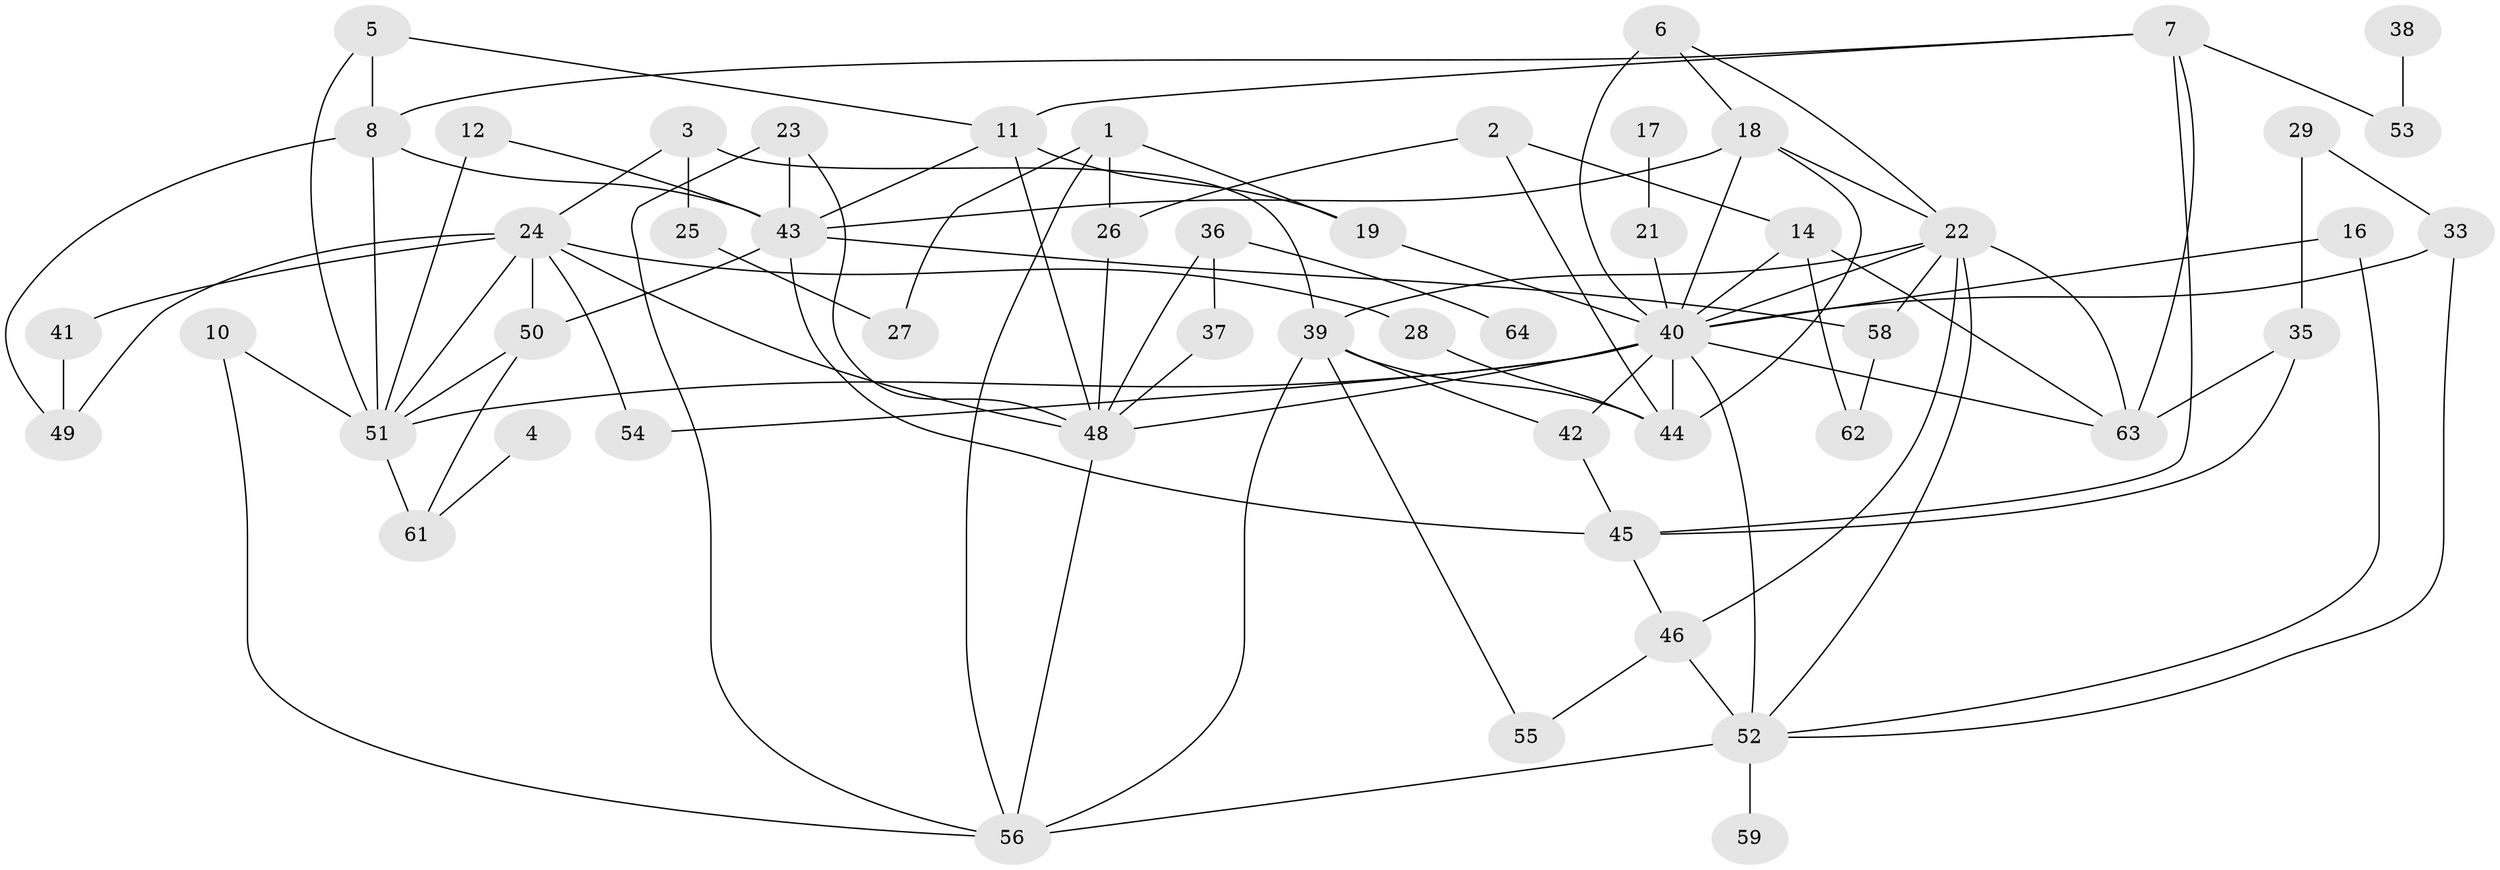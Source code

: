 // original degree distribution, {4: 0.14615384615384616, 1: 0.19230769230769232, 3: 0.23076923076923078, 2: 0.23846153846153847, 0: 0.08461538461538462, 5: 0.038461538461538464, 6: 0.038461538461538464, 7: 0.03076923076923077}
// Generated by graph-tools (version 1.1) at 2025/33/03/09/25 02:33:24]
// undirected, 53 vertices, 100 edges
graph export_dot {
graph [start="1"]
  node [color=gray90,style=filled];
  1;
  2;
  3;
  4;
  5;
  6;
  7;
  8;
  10;
  11;
  12;
  14;
  16;
  17;
  18;
  19;
  21;
  22;
  23;
  24;
  25;
  26;
  27;
  28;
  29;
  33;
  35;
  36;
  37;
  38;
  39;
  40;
  41;
  42;
  43;
  44;
  45;
  46;
  48;
  49;
  50;
  51;
  52;
  53;
  54;
  55;
  56;
  58;
  59;
  61;
  62;
  63;
  64;
  1 -- 19 [weight=1.0];
  1 -- 26 [weight=1.0];
  1 -- 27 [weight=1.0];
  1 -- 56 [weight=1.0];
  2 -- 14 [weight=1.0];
  2 -- 26 [weight=1.0];
  2 -- 44 [weight=1.0];
  3 -- 24 [weight=1.0];
  3 -- 25 [weight=1.0];
  3 -- 39 [weight=1.0];
  4 -- 61 [weight=1.0];
  5 -- 8 [weight=1.0];
  5 -- 11 [weight=1.0];
  5 -- 51 [weight=1.0];
  6 -- 18 [weight=1.0];
  6 -- 22 [weight=1.0];
  6 -- 40 [weight=2.0];
  7 -- 8 [weight=1.0];
  7 -- 11 [weight=1.0];
  7 -- 45 [weight=1.0];
  7 -- 53 [weight=1.0];
  7 -- 63 [weight=1.0];
  8 -- 43 [weight=1.0];
  8 -- 49 [weight=1.0];
  8 -- 51 [weight=1.0];
  10 -- 51 [weight=1.0];
  10 -- 56 [weight=1.0];
  11 -- 19 [weight=1.0];
  11 -- 43 [weight=1.0];
  11 -- 48 [weight=1.0];
  12 -- 43 [weight=1.0];
  12 -- 51 [weight=2.0];
  14 -- 40 [weight=1.0];
  14 -- 62 [weight=1.0];
  14 -- 63 [weight=1.0];
  16 -- 40 [weight=1.0];
  16 -- 52 [weight=1.0];
  17 -- 21 [weight=1.0];
  18 -- 22 [weight=1.0];
  18 -- 40 [weight=1.0];
  18 -- 43 [weight=1.0];
  18 -- 44 [weight=1.0];
  19 -- 40 [weight=1.0];
  21 -- 40 [weight=1.0];
  22 -- 39 [weight=1.0];
  22 -- 40 [weight=1.0];
  22 -- 46 [weight=1.0];
  22 -- 52 [weight=1.0];
  22 -- 58 [weight=1.0];
  22 -- 63 [weight=1.0];
  23 -- 43 [weight=1.0];
  23 -- 48 [weight=1.0];
  23 -- 56 [weight=1.0];
  24 -- 28 [weight=1.0];
  24 -- 41 [weight=1.0];
  24 -- 48 [weight=1.0];
  24 -- 49 [weight=1.0];
  24 -- 50 [weight=1.0];
  24 -- 51 [weight=1.0];
  24 -- 54 [weight=1.0];
  25 -- 27 [weight=1.0];
  26 -- 48 [weight=1.0];
  28 -- 44 [weight=1.0];
  29 -- 33 [weight=1.0];
  29 -- 35 [weight=1.0];
  33 -- 40 [weight=1.0];
  33 -- 52 [weight=1.0];
  35 -- 45 [weight=1.0];
  35 -- 63 [weight=1.0];
  36 -- 37 [weight=1.0];
  36 -- 48 [weight=1.0];
  36 -- 64 [weight=1.0];
  37 -- 48 [weight=1.0];
  38 -- 53 [weight=1.0];
  39 -- 42 [weight=1.0];
  39 -- 44 [weight=1.0];
  39 -- 55 [weight=1.0];
  39 -- 56 [weight=1.0];
  40 -- 42 [weight=1.0];
  40 -- 44 [weight=3.0];
  40 -- 48 [weight=1.0];
  40 -- 51 [weight=1.0];
  40 -- 52 [weight=2.0];
  40 -- 54 [weight=1.0];
  40 -- 63 [weight=1.0];
  41 -- 49 [weight=1.0];
  42 -- 45 [weight=2.0];
  43 -- 45 [weight=1.0];
  43 -- 50 [weight=1.0];
  43 -- 58 [weight=1.0];
  45 -- 46 [weight=1.0];
  46 -- 52 [weight=3.0];
  46 -- 55 [weight=1.0];
  48 -- 56 [weight=1.0];
  50 -- 51 [weight=1.0];
  50 -- 61 [weight=1.0];
  51 -- 61 [weight=2.0];
  52 -- 56 [weight=1.0];
  52 -- 59 [weight=1.0];
  58 -- 62 [weight=1.0];
}
